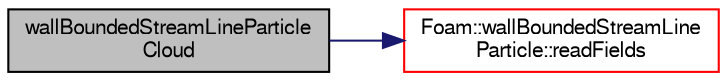 digraph "wallBoundedStreamLineParticleCloud"
{
  bgcolor="transparent";
  edge [fontname="FreeSans",fontsize="10",labelfontname="FreeSans",labelfontsize="10"];
  node [fontname="FreeSans",fontsize="10",shape=record];
  rankdir="LR";
  Node0 [label="wallBoundedStreamLineParticle\lCloud",height=0.2,width=0.4,color="black", fillcolor="grey75", style="filled", fontcolor="black"];
  Node0 -> Node1 [color="midnightblue",fontsize="10",style="solid",fontname="FreeSans"];
  Node1 [label="Foam::wallBoundedStreamLine\lParticle::readFields",height=0.2,width=0.4,color="red",URL="$a28810.html#ae1b5d2c10ca3d41e997a390d1dca1853",tooltip="Read. "];
}
